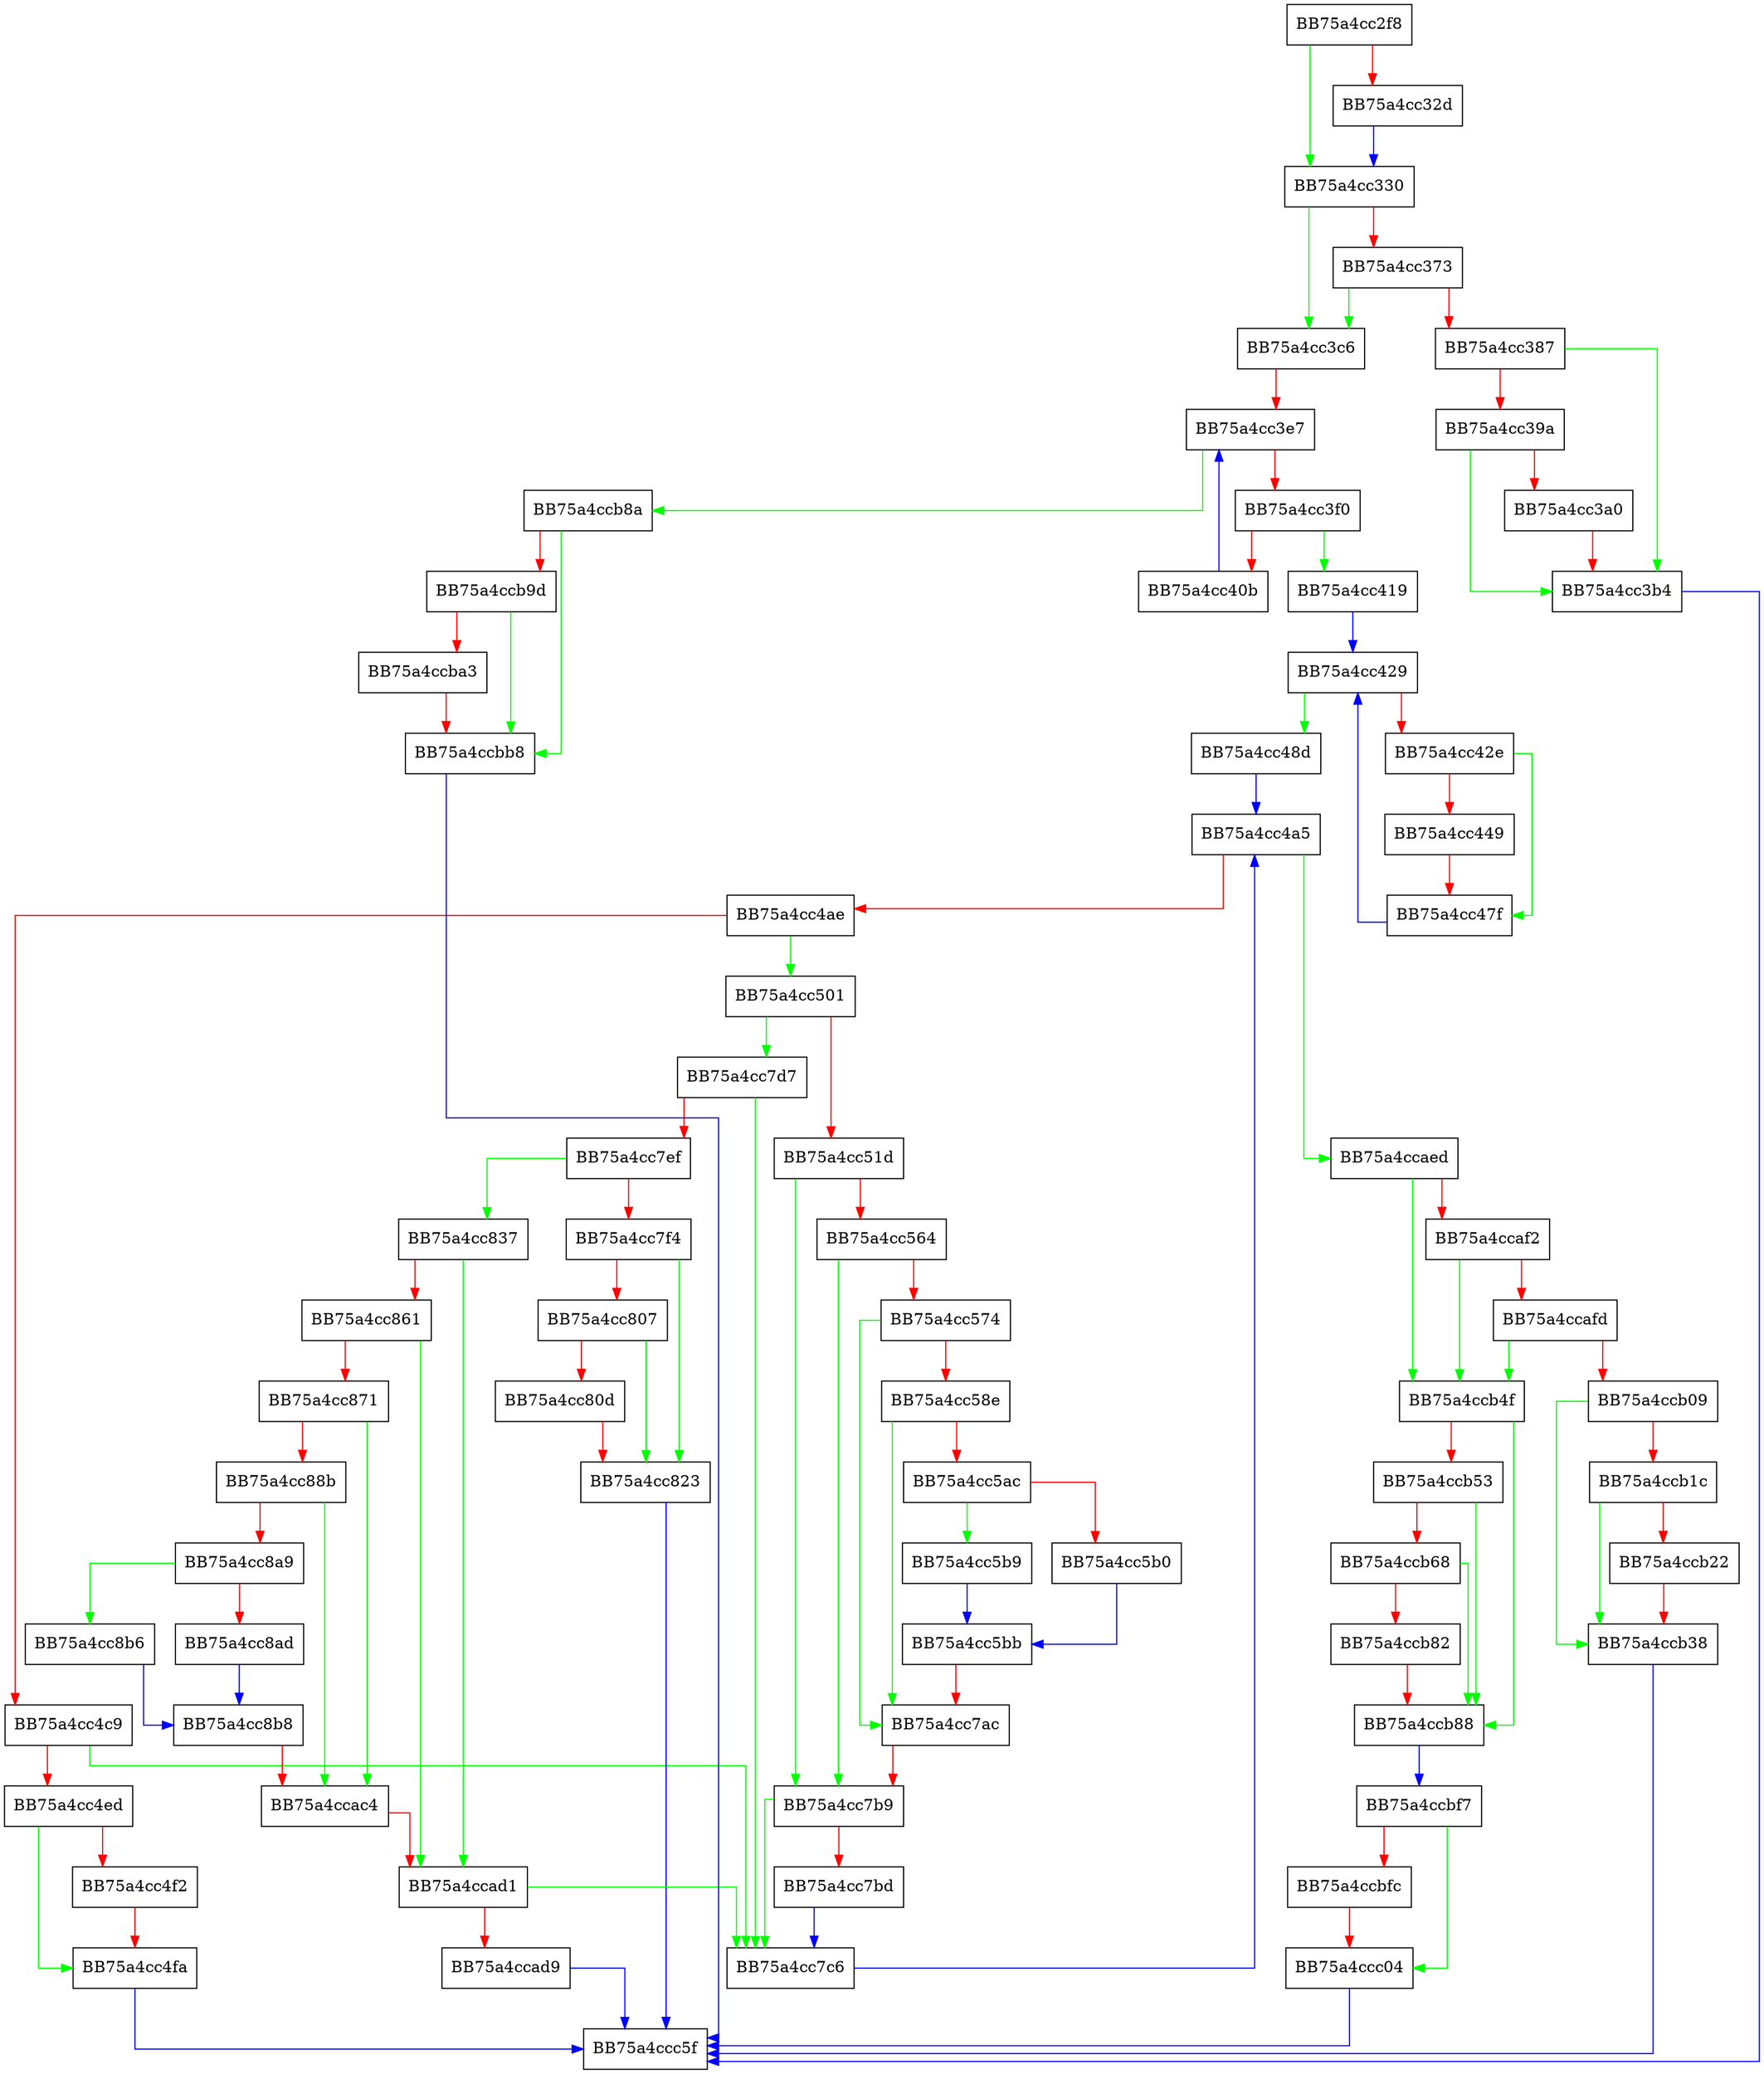 digraph ParseSubmitSpynetReport {
  node [shape="box"];
  graph [splines=ortho];
  BB75a4cc2f8 -> BB75a4cc330 [color="green"];
  BB75a4cc2f8 -> BB75a4cc32d [color="red"];
  BB75a4cc32d -> BB75a4cc330 [color="blue"];
  BB75a4cc330 -> BB75a4cc3c6 [color="green"];
  BB75a4cc330 -> BB75a4cc373 [color="red"];
  BB75a4cc373 -> BB75a4cc3c6 [color="green"];
  BB75a4cc373 -> BB75a4cc387 [color="red"];
  BB75a4cc387 -> BB75a4cc3b4 [color="green"];
  BB75a4cc387 -> BB75a4cc39a [color="red"];
  BB75a4cc39a -> BB75a4cc3b4 [color="green"];
  BB75a4cc39a -> BB75a4cc3a0 [color="red"];
  BB75a4cc3a0 -> BB75a4cc3b4 [color="red"];
  BB75a4cc3b4 -> BB75a4ccc5f [color="blue"];
  BB75a4cc3c6 -> BB75a4cc3e7 [color="red"];
  BB75a4cc3e7 -> BB75a4ccb8a [color="green"];
  BB75a4cc3e7 -> BB75a4cc3f0 [color="red"];
  BB75a4cc3f0 -> BB75a4cc419 [color="green"];
  BB75a4cc3f0 -> BB75a4cc40b [color="red"];
  BB75a4cc40b -> BB75a4cc3e7 [color="blue"];
  BB75a4cc419 -> BB75a4cc429 [color="blue"];
  BB75a4cc429 -> BB75a4cc48d [color="green"];
  BB75a4cc429 -> BB75a4cc42e [color="red"];
  BB75a4cc42e -> BB75a4cc47f [color="green"];
  BB75a4cc42e -> BB75a4cc449 [color="red"];
  BB75a4cc449 -> BB75a4cc47f [color="red"];
  BB75a4cc47f -> BB75a4cc429 [color="blue"];
  BB75a4cc48d -> BB75a4cc4a5 [color="blue"];
  BB75a4cc4a5 -> BB75a4ccaed [color="green"];
  BB75a4cc4a5 -> BB75a4cc4ae [color="red"];
  BB75a4cc4ae -> BB75a4cc501 [color="green"];
  BB75a4cc4ae -> BB75a4cc4c9 [color="red"];
  BB75a4cc4c9 -> BB75a4cc7c6 [color="green"];
  BB75a4cc4c9 -> BB75a4cc4ed [color="red"];
  BB75a4cc4ed -> BB75a4cc4fa [color="green"];
  BB75a4cc4ed -> BB75a4cc4f2 [color="red"];
  BB75a4cc4f2 -> BB75a4cc4fa [color="red"];
  BB75a4cc4fa -> BB75a4ccc5f [color="blue"];
  BB75a4cc501 -> BB75a4cc7d7 [color="green"];
  BB75a4cc501 -> BB75a4cc51d [color="red"];
  BB75a4cc51d -> BB75a4cc7b9 [color="green"];
  BB75a4cc51d -> BB75a4cc564 [color="red"];
  BB75a4cc564 -> BB75a4cc7b9 [color="green"];
  BB75a4cc564 -> BB75a4cc574 [color="red"];
  BB75a4cc574 -> BB75a4cc7ac [color="green"];
  BB75a4cc574 -> BB75a4cc58e [color="red"];
  BB75a4cc58e -> BB75a4cc7ac [color="green"];
  BB75a4cc58e -> BB75a4cc5ac [color="red"];
  BB75a4cc5ac -> BB75a4cc5b9 [color="green"];
  BB75a4cc5ac -> BB75a4cc5b0 [color="red"];
  BB75a4cc5b0 -> BB75a4cc5bb [color="blue"];
  BB75a4cc5b9 -> BB75a4cc5bb [color="blue"];
  BB75a4cc5bb -> BB75a4cc7ac [color="red"];
  BB75a4cc7ac -> BB75a4cc7b9 [color="red"];
  BB75a4cc7b9 -> BB75a4cc7c6 [color="green"];
  BB75a4cc7b9 -> BB75a4cc7bd [color="red"];
  BB75a4cc7bd -> BB75a4cc7c6 [color="blue"];
  BB75a4cc7c6 -> BB75a4cc4a5 [color="blue"];
  BB75a4cc7d7 -> BB75a4cc7c6 [color="green"];
  BB75a4cc7d7 -> BB75a4cc7ef [color="red"];
  BB75a4cc7ef -> BB75a4cc837 [color="green"];
  BB75a4cc7ef -> BB75a4cc7f4 [color="red"];
  BB75a4cc7f4 -> BB75a4cc823 [color="green"];
  BB75a4cc7f4 -> BB75a4cc807 [color="red"];
  BB75a4cc807 -> BB75a4cc823 [color="green"];
  BB75a4cc807 -> BB75a4cc80d [color="red"];
  BB75a4cc80d -> BB75a4cc823 [color="red"];
  BB75a4cc823 -> BB75a4ccc5f [color="blue"];
  BB75a4cc837 -> BB75a4ccad1 [color="green"];
  BB75a4cc837 -> BB75a4cc861 [color="red"];
  BB75a4cc861 -> BB75a4ccad1 [color="green"];
  BB75a4cc861 -> BB75a4cc871 [color="red"];
  BB75a4cc871 -> BB75a4ccac4 [color="green"];
  BB75a4cc871 -> BB75a4cc88b [color="red"];
  BB75a4cc88b -> BB75a4ccac4 [color="green"];
  BB75a4cc88b -> BB75a4cc8a9 [color="red"];
  BB75a4cc8a9 -> BB75a4cc8b6 [color="green"];
  BB75a4cc8a9 -> BB75a4cc8ad [color="red"];
  BB75a4cc8ad -> BB75a4cc8b8 [color="blue"];
  BB75a4cc8b6 -> BB75a4cc8b8 [color="blue"];
  BB75a4cc8b8 -> BB75a4ccac4 [color="red"];
  BB75a4ccac4 -> BB75a4ccad1 [color="red"];
  BB75a4ccad1 -> BB75a4cc7c6 [color="green"];
  BB75a4ccad1 -> BB75a4ccad9 [color="red"];
  BB75a4ccad9 -> BB75a4ccc5f [color="blue"];
  BB75a4ccaed -> BB75a4ccb4f [color="green"];
  BB75a4ccaed -> BB75a4ccaf2 [color="red"];
  BB75a4ccaf2 -> BB75a4ccb4f [color="green"];
  BB75a4ccaf2 -> BB75a4ccafd [color="red"];
  BB75a4ccafd -> BB75a4ccb4f [color="green"];
  BB75a4ccafd -> BB75a4ccb09 [color="red"];
  BB75a4ccb09 -> BB75a4ccb38 [color="green"];
  BB75a4ccb09 -> BB75a4ccb1c [color="red"];
  BB75a4ccb1c -> BB75a4ccb38 [color="green"];
  BB75a4ccb1c -> BB75a4ccb22 [color="red"];
  BB75a4ccb22 -> BB75a4ccb38 [color="red"];
  BB75a4ccb38 -> BB75a4ccc5f [color="blue"];
  BB75a4ccb4f -> BB75a4ccb88 [color="green"];
  BB75a4ccb4f -> BB75a4ccb53 [color="red"];
  BB75a4ccb53 -> BB75a4ccb88 [color="green"];
  BB75a4ccb53 -> BB75a4ccb68 [color="red"];
  BB75a4ccb68 -> BB75a4ccb88 [color="green"];
  BB75a4ccb68 -> BB75a4ccb82 [color="red"];
  BB75a4ccb82 -> BB75a4ccb88 [color="red"];
  BB75a4ccb88 -> BB75a4ccbf7 [color="blue"];
  BB75a4ccb8a -> BB75a4ccbb8 [color="green"];
  BB75a4ccb8a -> BB75a4ccb9d [color="red"];
  BB75a4ccb9d -> BB75a4ccbb8 [color="green"];
  BB75a4ccb9d -> BB75a4ccba3 [color="red"];
  BB75a4ccba3 -> BB75a4ccbb8 [color="red"];
  BB75a4ccbb8 -> BB75a4ccc5f [color="blue"];
  BB75a4ccbf7 -> BB75a4ccc04 [color="green"];
  BB75a4ccbf7 -> BB75a4ccbfc [color="red"];
  BB75a4ccbfc -> BB75a4ccc04 [color="red"];
  BB75a4ccc04 -> BB75a4ccc5f [color="blue"];
}